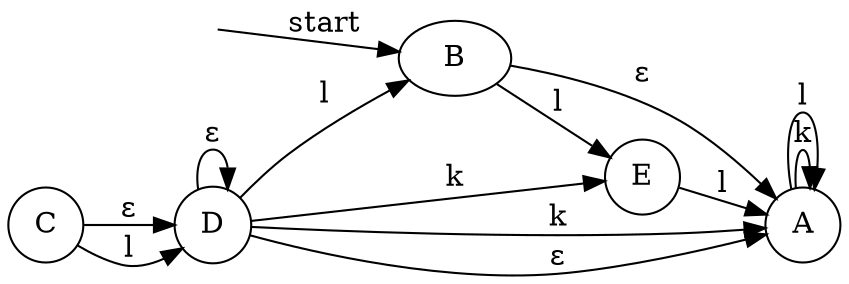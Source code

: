digraph enfa {
    rankdir = LR;
    __start [style = invis, shape = point];
    __start -> "B" [ label = "start" ];
    node [shape = doublecircle];
    node [shape = circle];
    "A" -> "A" [ label = "k" ];
    "B" -> "E" [ label = "l" ];
    "C" -> "D" [ label = "&epsilon;" ];
    "D" -> "E" [ label = "k" ];
    "D" -> "A" [ label = "k" ];
    "C" -> "D" [ label = "l" ];
    "A" -> "A" [ label = "l" ];
    "B" -> "A" [ label = "&epsilon;" ];
    "D" -> "B" [ label = "l" ];
    "E" -> "A" [ label = "l" ];
    "D" -> "D" [ label = "&epsilon;" ];
    "D" -> "A" [ label = "&epsilon;" ];
}
